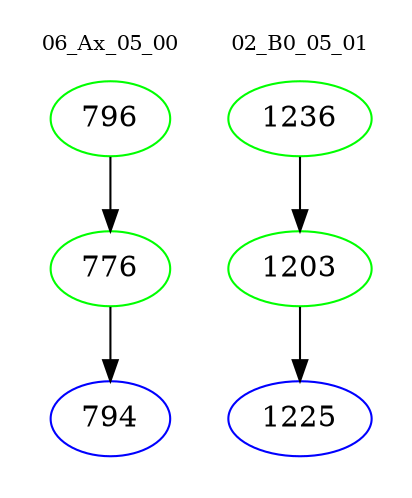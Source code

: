digraph{
subgraph cluster_0 {
color = white
label = "06_Ax_05_00";
fontsize=10;
T0_796 [label="796", color="green"]
T0_796 -> T0_776 [color="black"]
T0_776 [label="776", color="green"]
T0_776 -> T0_794 [color="black"]
T0_794 [label="794", color="blue"]
}
subgraph cluster_1 {
color = white
label = "02_B0_05_01";
fontsize=10;
T1_1236 [label="1236", color="green"]
T1_1236 -> T1_1203 [color="black"]
T1_1203 [label="1203", color="green"]
T1_1203 -> T1_1225 [color="black"]
T1_1225 [label="1225", color="blue"]
}
}

